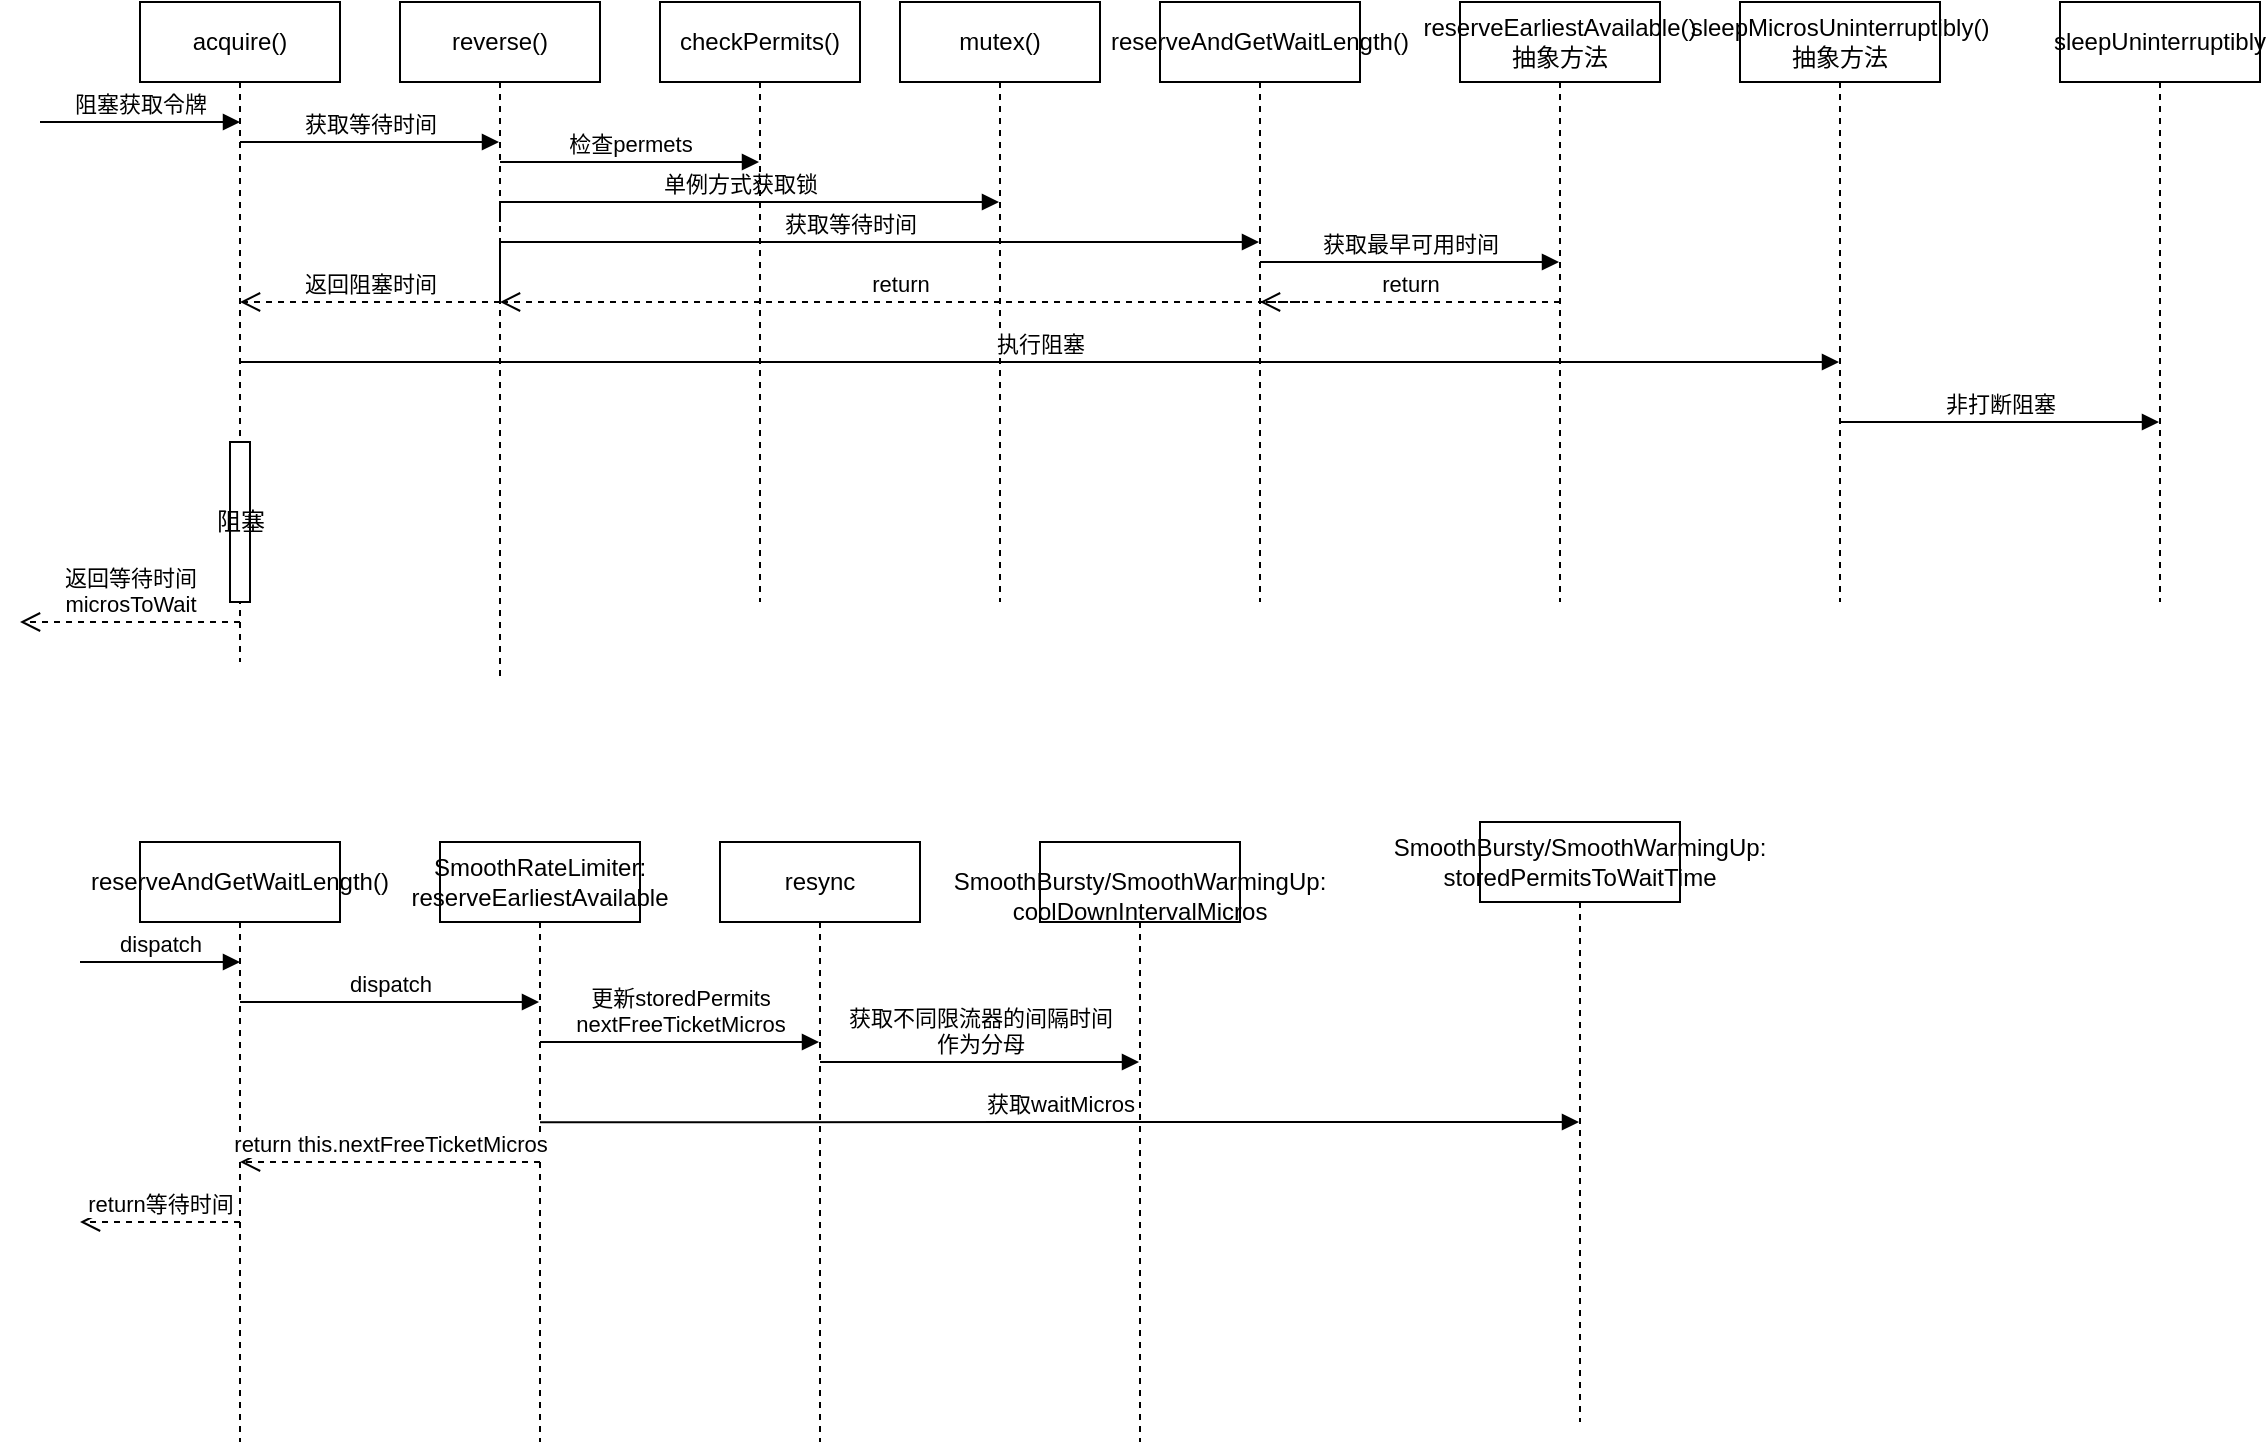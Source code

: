 <mxfile version="20.8.23" type="github">
  <diagram name="Page-1" id="2YBvvXClWsGukQMizWep">
    <mxGraphModel dx="2068" dy="530" grid="1" gridSize="10" guides="1" tooltips="1" connect="1" arrows="1" fold="1" page="1" pageScale="1" pageWidth="850" pageHeight="1100" math="0" shadow="0">
      <root>
        <mxCell id="0" />
        <mxCell id="1" parent="0" />
        <mxCell id="BzTV7QNFPkAEFTMii8ra-1" value="acquire()" style="shape=umlLifeline;perimeter=lifelinePerimeter;whiteSpace=wrap;html=1;container=1;dropTarget=0;collapsible=0;recursiveResize=0;outlineConnect=0;portConstraint=eastwest;newEdgeStyle={&quot;edgeStyle&quot;:&quot;elbowEdgeStyle&quot;,&quot;elbow&quot;:&quot;vertical&quot;,&quot;curved&quot;:0,&quot;rounded&quot;:0};" vertex="1" parent="1">
          <mxGeometry x="50" y="160" width="100" height="330" as="geometry" />
        </mxCell>
        <mxCell id="BzTV7QNFPkAEFTMii8ra-23" value="阻塞" style="html=1;points=[];perimeter=orthogonalPerimeter;outlineConnect=0;targetShapes=umlLifeline;portConstraint=eastwest;newEdgeStyle={&quot;edgeStyle&quot;:&quot;elbowEdgeStyle&quot;,&quot;elbow&quot;:&quot;vertical&quot;,&quot;curved&quot;:0,&quot;rounded&quot;:0};" vertex="1" parent="BzTV7QNFPkAEFTMii8ra-1">
          <mxGeometry x="45" y="220" width="10" height="80" as="geometry" />
        </mxCell>
        <mxCell id="BzTV7QNFPkAEFTMii8ra-4" value="reverse()" style="shape=umlLifeline;perimeter=lifelinePerimeter;whiteSpace=wrap;html=1;container=1;dropTarget=0;collapsible=0;recursiveResize=0;outlineConnect=0;portConstraint=eastwest;newEdgeStyle={&quot;edgeStyle&quot;:&quot;elbowEdgeStyle&quot;,&quot;elbow&quot;:&quot;vertical&quot;,&quot;curved&quot;:0,&quot;rounded&quot;:0};" vertex="1" parent="1">
          <mxGeometry x="180" y="160" width="100" height="340" as="geometry" />
        </mxCell>
        <mxCell id="BzTV7QNFPkAEFTMii8ra-5" value="检查permets" style="html=1;verticalAlign=bottom;endArrow=block;edgeStyle=elbowEdgeStyle;elbow=vertical;curved=0;rounded=0;" edge="1" parent="1" target="BzTV7QNFPkAEFTMii8ra-7">
          <mxGeometry width="80" relative="1" as="geometry">
            <mxPoint x="230" y="240" as="sourcePoint" />
            <mxPoint x="310" y="240" as="targetPoint" />
            <mxPoint as="offset" />
          </mxGeometry>
        </mxCell>
        <mxCell id="BzTV7QNFPkAEFTMii8ra-6" value="单例方式获取锁" style="html=1;verticalAlign=bottom;endArrow=block;edgeStyle=elbowEdgeStyle;elbow=vertical;curved=0;rounded=0;" edge="1" parent="1" target="BzTV7QNFPkAEFTMii8ra-9">
          <mxGeometry width="80" relative="1" as="geometry">
            <mxPoint x="230" y="270" as="sourcePoint" />
            <mxPoint x="310" y="270" as="targetPoint" />
            <Array as="points">
              <mxPoint x="430" y="260" />
            </Array>
          </mxGeometry>
        </mxCell>
        <mxCell id="BzTV7QNFPkAEFTMii8ra-7" value="checkPermits()" style="shape=umlLifeline;perimeter=lifelinePerimeter;whiteSpace=wrap;html=1;container=1;dropTarget=0;collapsible=0;recursiveResize=0;outlineConnect=0;portConstraint=eastwest;newEdgeStyle={&quot;edgeStyle&quot;:&quot;elbowEdgeStyle&quot;,&quot;elbow&quot;:&quot;vertical&quot;,&quot;curved&quot;:0,&quot;rounded&quot;:0};" vertex="1" parent="1">
          <mxGeometry x="310" y="160" width="100" height="300" as="geometry" />
        </mxCell>
        <mxCell id="BzTV7QNFPkAEFTMii8ra-8" value="获取等待时间" style="html=1;verticalAlign=bottom;endArrow=block;edgeStyle=elbowEdgeStyle;elbow=vertical;curved=0;rounded=0;" edge="1" parent="1" target="BzTV7QNFPkAEFTMii8ra-4">
          <mxGeometry width="80" relative="1" as="geometry">
            <mxPoint x="100" y="230" as="sourcePoint" />
            <mxPoint x="220" y="230" as="targetPoint" />
          </mxGeometry>
        </mxCell>
        <mxCell id="BzTV7QNFPkAEFTMii8ra-9" value="mutex()" style="shape=umlLifeline;perimeter=lifelinePerimeter;whiteSpace=wrap;html=1;container=1;dropTarget=0;collapsible=0;recursiveResize=0;outlineConnect=0;portConstraint=eastwest;newEdgeStyle={&quot;edgeStyle&quot;:&quot;elbowEdgeStyle&quot;,&quot;elbow&quot;:&quot;vertical&quot;,&quot;curved&quot;:0,&quot;rounded&quot;:0};" vertex="1" parent="1">
          <mxGeometry x="430" y="160" width="100" height="300" as="geometry" />
        </mxCell>
        <mxCell id="BzTV7QNFPkAEFTMii8ra-10" value="sleepMicrosUninterruptibly()&lt;br&gt;抽象方法" style="shape=umlLifeline;perimeter=lifelinePerimeter;whiteSpace=wrap;html=1;container=1;dropTarget=0;collapsible=0;recursiveResize=0;outlineConnect=0;portConstraint=eastwest;newEdgeStyle={&quot;edgeStyle&quot;:&quot;elbowEdgeStyle&quot;,&quot;elbow&quot;:&quot;vertical&quot;,&quot;curved&quot;:0,&quot;rounded&quot;:0};" vertex="1" parent="1">
          <mxGeometry x="850" y="160" width="100" height="300" as="geometry" />
        </mxCell>
        <mxCell id="BzTV7QNFPkAEFTMii8ra-12" value="执行阻塞" style="html=1;verticalAlign=bottom;endArrow=block;edgeStyle=elbowEdgeStyle;elbow=vertical;curved=0;rounded=0;" edge="1" parent="1" source="BzTV7QNFPkAEFTMii8ra-1" target="BzTV7QNFPkAEFTMii8ra-10">
          <mxGeometry x="0.001" width="80" relative="1" as="geometry">
            <mxPoint x="230" y="340" as="sourcePoint" />
            <mxPoint x="180" y="310" as="targetPoint" />
            <Array as="points">
              <mxPoint x="540" y="340" />
            </Array>
            <mxPoint as="offset" />
          </mxGeometry>
        </mxCell>
        <mxCell id="BzTV7QNFPkAEFTMii8ra-13" value="reserveAndGetWaitLength()" style="shape=umlLifeline;perimeter=lifelinePerimeter;whiteSpace=wrap;html=1;container=1;dropTarget=0;collapsible=0;recursiveResize=0;outlineConnect=0;portConstraint=eastwest;newEdgeStyle={&quot;edgeStyle&quot;:&quot;elbowEdgeStyle&quot;,&quot;elbow&quot;:&quot;vertical&quot;,&quot;curved&quot;:0,&quot;rounded&quot;:0};" vertex="1" parent="1">
          <mxGeometry x="560" y="160" width="100" height="300" as="geometry" />
        </mxCell>
        <mxCell id="BzTV7QNFPkAEFTMii8ra-14" value="reserveEarliestAvailable()抽象方法" style="shape=umlLifeline;perimeter=lifelinePerimeter;whiteSpace=wrap;html=1;container=1;dropTarget=0;collapsible=0;recursiveResize=0;outlineConnect=0;portConstraint=eastwest;newEdgeStyle={&quot;edgeStyle&quot;:&quot;elbowEdgeStyle&quot;,&quot;elbow&quot;:&quot;vertical&quot;,&quot;curved&quot;:0,&quot;rounded&quot;:0};" vertex="1" parent="1">
          <mxGeometry x="710" y="160" width="100" height="300" as="geometry" />
        </mxCell>
        <mxCell id="BzTV7QNFPkAEFTMii8ra-15" value="获取等待时间" style="html=1;verticalAlign=bottom;endArrow=block;edgeStyle=elbowEdgeStyle;elbow=vertical;curved=0;rounded=0;" edge="1" parent="1" target="BzTV7QNFPkAEFTMii8ra-13">
          <mxGeometry width="80" relative="1" as="geometry">
            <mxPoint x="230" y="310" as="sourcePoint" />
            <mxPoint x="310" y="310" as="targetPoint" />
            <Array as="points">
              <mxPoint x="340" y="280" />
              <mxPoint x="410" y="290" />
            </Array>
          </mxGeometry>
        </mxCell>
        <mxCell id="BzTV7QNFPkAEFTMii8ra-16" value="获取最早可用时间" style="html=1;verticalAlign=bottom;endArrow=block;edgeStyle=elbowEdgeStyle;elbow=vertical;curved=0;rounded=0;" edge="1" parent="1" target="BzTV7QNFPkAEFTMii8ra-14">
          <mxGeometry width="80" relative="1" as="geometry">
            <mxPoint x="610" y="290" as="sourcePoint" />
            <mxPoint x="690" y="290" as="targetPoint" />
          </mxGeometry>
        </mxCell>
        <mxCell id="BzTV7QNFPkAEFTMii8ra-17" value="return" style="html=1;verticalAlign=bottom;endArrow=open;dashed=1;endSize=8;edgeStyle=elbowEdgeStyle;elbow=vertical;curved=0;rounded=0;" edge="1" parent="1" target="BzTV7QNFPkAEFTMii8ra-13">
          <mxGeometry relative="1" as="geometry">
            <mxPoint x="760" y="310" as="sourcePoint" />
            <mxPoint x="690" y="310" as="targetPoint" />
          </mxGeometry>
        </mxCell>
        <mxCell id="BzTV7QNFPkAEFTMii8ra-18" value="return" style="html=1;verticalAlign=bottom;endArrow=open;dashed=1;endSize=8;edgeStyle=elbowEdgeStyle;elbow=vertical;curved=0;rounded=0;" edge="1" parent="1">
          <mxGeometry relative="1" as="geometry">
            <mxPoint x="630" y="310" as="sourcePoint" />
            <mxPoint x="230" y="310" as="targetPoint" />
          </mxGeometry>
        </mxCell>
        <mxCell id="BzTV7QNFPkAEFTMii8ra-19" value="返回等待时间&lt;br&gt;microsToWait" style="html=1;verticalAlign=bottom;endArrow=open;dashed=1;endSize=8;edgeStyle=elbowEdgeStyle;elbow=vertical;curved=0;rounded=0;" edge="1" parent="1">
          <mxGeometry relative="1" as="geometry">
            <mxPoint x="100" y="470" as="sourcePoint" />
            <mxPoint x="-10" y="470" as="targetPoint" />
            <mxPoint as="offset" />
          </mxGeometry>
        </mxCell>
        <mxCell id="BzTV7QNFPkAEFTMii8ra-20" value="sleepUninterruptibly" style="shape=umlLifeline;perimeter=lifelinePerimeter;whiteSpace=wrap;html=1;container=1;dropTarget=0;collapsible=0;recursiveResize=0;outlineConnect=0;portConstraint=eastwest;newEdgeStyle={&quot;edgeStyle&quot;:&quot;elbowEdgeStyle&quot;,&quot;elbow&quot;:&quot;vertical&quot;,&quot;curved&quot;:0,&quot;rounded&quot;:0};" vertex="1" parent="1">
          <mxGeometry x="1010" y="160" width="100" height="300" as="geometry" />
        </mxCell>
        <mxCell id="BzTV7QNFPkAEFTMii8ra-22" value="非打断阻塞" style="html=1;verticalAlign=bottom;endArrow=block;edgeStyle=elbowEdgeStyle;elbow=vertical;curved=0;rounded=0;" edge="1" parent="1" target="BzTV7QNFPkAEFTMii8ra-20">
          <mxGeometry x="0.003" width="80" relative="1" as="geometry">
            <mxPoint x="900" y="370" as="sourcePoint" />
            <mxPoint x="980" y="370" as="targetPoint" />
            <mxPoint as="offset" />
          </mxGeometry>
        </mxCell>
        <mxCell id="BzTV7QNFPkAEFTMii8ra-24" value="返回阻塞时间" style="html=1;verticalAlign=bottom;endArrow=open;dashed=1;endSize=8;edgeStyle=elbowEdgeStyle;elbow=vertical;curved=0;rounded=0;" edge="1" parent="1" target="BzTV7QNFPkAEFTMii8ra-1">
          <mxGeometry relative="1" as="geometry">
            <mxPoint x="230" y="310" as="sourcePoint" />
            <mxPoint x="150" y="310" as="targetPoint" />
          </mxGeometry>
        </mxCell>
        <mxCell id="BzTV7QNFPkAEFTMii8ra-25" value="阻塞获取令牌" style="html=1;verticalAlign=bottom;endArrow=block;edgeStyle=elbowEdgeStyle;elbow=vertical;curved=0;rounded=0;" edge="1" parent="1">
          <mxGeometry width="80" relative="1" as="geometry">
            <mxPoint y="220" as="sourcePoint" />
            <mxPoint x="100" y="220" as="targetPoint" />
          </mxGeometry>
        </mxCell>
        <mxCell id="BzTV7QNFPkAEFTMii8ra-26" value="reserveAndGetWaitLength()" style="shape=umlLifeline;perimeter=lifelinePerimeter;whiteSpace=wrap;html=1;container=1;dropTarget=0;collapsible=0;recursiveResize=0;outlineConnect=0;portConstraint=eastwest;newEdgeStyle={&quot;edgeStyle&quot;:&quot;elbowEdgeStyle&quot;,&quot;elbow&quot;:&quot;vertical&quot;,&quot;curved&quot;:0,&quot;rounded&quot;:0};" vertex="1" parent="1">
          <mxGeometry x="50" y="580" width="100" height="300" as="geometry" />
        </mxCell>
        <mxCell id="BzTV7QNFPkAEFTMii8ra-27" value="SmoothRateLimiter:&lt;br&gt;reserveEarliestAvailable" style="shape=umlLifeline;perimeter=lifelinePerimeter;whiteSpace=wrap;html=1;container=1;dropTarget=0;collapsible=0;recursiveResize=0;outlineConnect=0;portConstraint=eastwest;newEdgeStyle={&quot;edgeStyle&quot;:&quot;elbowEdgeStyle&quot;,&quot;elbow&quot;:&quot;vertical&quot;,&quot;curved&quot;:0,&quot;rounded&quot;:0};" vertex="1" parent="1">
          <mxGeometry x="200" y="580" width="100" height="300" as="geometry" />
        </mxCell>
        <mxCell id="BzTV7QNFPkAEFTMii8ra-28" value="dispatch" style="html=1;verticalAlign=bottom;endArrow=block;edgeStyle=elbowEdgeStyle;elbow=vertical;curved=0;rounded=0;" edge="1" parent="1">
          <mxGeometry width="80" relative="1" as="geometry">
            <mxPoint x="20" y="640" as="sourcePoint" />
            <mxPoint x="100" y="640" as="targetPoint" />
          </mxGeometry>
        </mxCell>
        <mxCell id="BzTV7QNFPkAEFTMii8ra-29" value="dispatch" style="html=1;verticalAlign=bottom;endArrow=block;edgeStyle=elbowEdgeStyle;elbow=vertical;curved=0;rounded=0;" edge="1" parent="1" target="BzTV7QNFPkAEFTMii8ra-27">
          <mxGeometry width="80" relative="1" as="geometry">
            <mxPoint x="100" y="660" as="sourcePoint" />
            <mxPoint x="180" y="660" as="targetPoint" />
          </mxGeometry>
        </mxCell>
        <mxCell id="BzTV7QNFPkAEFTMii8ra-30" value="resync" style="shape=umlLifeline;perimeter=lifelinePerimeter;whiteSpace=wrap;html=1;container=1;dropTarget=0;collapsible=0;recursiveResize=0;outlineConnect=0;portConstraint=eastwest;newEdgeStyle={&quot;edgeStyle&quot;:&quot;elbowEdgeStyle&quot;,&quot;elbow&quot;:&quot;vertical&quot;,&quot;curved&quot;:0,&quot;rounded&quot;:0};" vertex="1" parent="1">
          <mxGeometry x="340" y="580" width="100" height="300" as="geometry" />
        </mxCell>
        <mxCell id="BzTV7QNFPkAEFTMii8ra-31" value="更新storedPermits&lt;br&gt;nextFreeTicketMicros" style="html=1;verticalAlign=bottom;endArrow=block;edgeStyle=elbowEdgeStyle;elbow=vertical;curved=0;rounded=0;" edge="1" parent="1" target="BzTV7QNFPkAEFTMii8ra-30">
          <mxGeometry width="80" relative="1" as="geometry">
            <mxPoint x="250" y="680" as="sourcePoint" />
            <mxPoint x="330" y="680" as="targetPoint" />
          </mxGeometry>
        </mxCell>
        <mxCell id="BzTV7QNFPkAEFTMii8ra-32" value="SmoothBursty/SmoothWarmingUp:&lt;br&gt;storedPermitsToWaitTime" style="shape=umlLifeline;perimeter=lifelinePerimeter;whiteSpace=wrap;html=1;container=1;dropTarget=0;collapsible=0;recursiveResize=0;outlineConnect=0;portConstraint=eastwest;newEdgeStyle={&quot;edgeStyle&quot;:&quot;elbowEdgeStyle&quot;,&quot;elbow&quot;:&quot;vertical&quot;,&quot;curved&quot;:0,&quot;rounded&quot;:0};" vertex="1" parent="1">
          <mxGeometry x="720" y="570" width="100" height="300" as="geometry" />
        </mxCell>
        <mxCell id="BzTV7QNFPkAEFTMii8ra-33" value="获取waitMicros" style="html=1;verticalAlign=bottom;endArrow=block;edgeStyle=elbowEdgeStyle;elbow=vertical;curved=0;rounded=0;exitX=0.5;exitY=0.467;exitDx=0;exitDy=0;exitPerimeter=0;" edge="1" parent="1" source="BzTV7QNFPkAEFTMii8ra-27" target="BzTV7QNFPkAEFTMii8ra-32">
          <mxGeometry width="80" relative="1" as="geometry">
            <mxPoint x="250" y="710" as="sourcePoint" />
            <mxPoint x="330" y="710" as="targetPoint" />
          </mxGeometry>
        </mxCell>
        <mxCell id="BzTV7QNFPkAEFTMii8ra-35" value="return&amp;nbsp;this.nextFreeTicketMicros" style="html=1;verticalAlign=bottom;endArrow=open;dashed=1;endSize=8;edgeStyle=elbowEdgeStyle;elbow=vertical;curved=0;rounded=0;" edge="1" parent="1" target="BzTV7QNFPkAEFTMii8ra-26">
          <mxGeometry relative="1" as="geometry">
            <mxPoint x="250" y="740" as="sourcePoint" />
            <mxPoint x="170" y="740" as="targetPoint" />
          </mxGeometry>
        </mxCell>
        <mxCell id="BzTV7QNFPkAEFTMii8ra-36" value="&lt;br&gt;SmoothBursty/SmoothWarmingUp:&lt;br&gt;coolDownIntervalMicros" style="shape=umlLifeline;perimeter=lifelinePerimeter;whiteSpace=wrap;html=1;container=1;dropTarget=0;collapsible=0;recursiveResize=0;outlineConnect=0;portConstraint=eastwest;newEdgeStyle={&quot;edgeStyle&quot;:&quot;elbowEdgeStyle&quot;,&quot;elbow&quot;:&quot;vertical&quot;,&quot;curved&quot;:0,&quot;rounded&quot;:0};" vertex="1" parent="1">
          <mxGeometry x="500" y="580" width="100" height="300" as="geometry" />
        </mxCell>
        <mxCell id="BzTV7QNFPkAEFTMii8ra-37" value="获取不同限流器的间隔时间&lt;br&gt;作为分母" style="html=1;verticalAlign=bottom;endArrow=block;edgeStyle=elbowEdgeStyle;elbow=vertical;curved=0;rounded=0;" edge="1" parent="1" target="BzTV7QNFPkAEFTMii8ra-36">
          <mxGeometry width="80" relative="1" as="geometry">
            <mxPoint x="390" y="690" as="sourcePoint" />
            <mxPoint x="470" y="690" as="targetPoint" />
          </mxGeometry>
        </mxCell>
        <mxCell id="BzTV7QNFPkAEFTMii8ra-38" value="return等待时间" style="html=1;verticalAlign=bottom;endArrow=open;dashed=1;endSize=8;edgeStyle=elbowEdgeStyle;elbow=vertical;curved=0;rounded=0;" edge="1" parent="1">
          <mxGeometry relative="1" as="geometry">
            <mxPoint x="100" y="770" as="sourcePoint" />
            <mxPoint x="20" y="770" as="targetPoint" />
          </mxGeometry>
        </mxCell>
      </root>
    </mxGraphModel>
  </diagram>
</mxfile>
